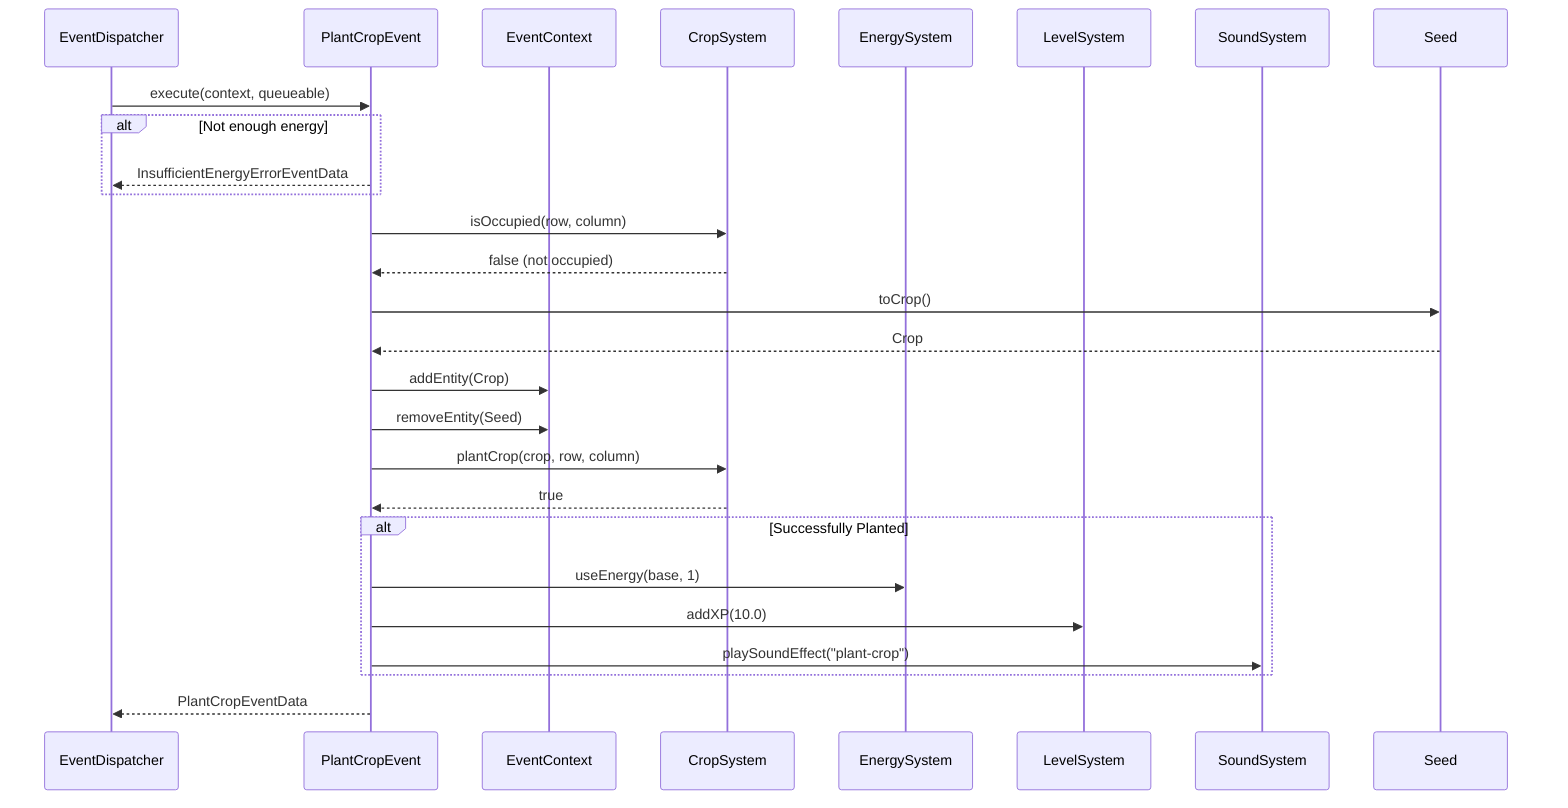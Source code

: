 sequenceDiagram
    participant EventDispatcher
    participant PlantCropEvent
    participant EventContext
    participant CropSystem
    participant EnergySystem
    participant LevelSystem
    participant SoundSystem
    participant Seed

    EventDispatcher->>PlantCropEvent: execute(context, queueable)

    alt Not enough energy
        PlantCropEvent-->>EventDispatcher: InsufficientEnergyErrorEventData
    end

    PlantCropEvent->>CropSystem: isOccupied(row, column)
    CropSystem-->>PlantCropEvent: false (not occupied)

    PlantCropEvent->>Seed: toCrop()
    Seed-->>PlantCropEvent: Crop

    PlantCropEvent->>EventContext: addEntity(Crop)
    PlantCropEvent->>EventContext: removeEntity(Seed)

    PlantCropEvent->>CropSystem: plantCrop(crop, row, column)
    CropSystem-->>PlantCropEvent: true

    alt Successfully Planted
        PlantCropEvent->>EnergySystem: useEnergy(base, 1)
        PlantCropEvent->>LevelSystem: addXP(10.0)
        PlantCropEvent->>SoundSystem: playSoundEffect("plant-crop")
    end

    PlantCropEvent-->>EventDispatcher: PlantCropEventData